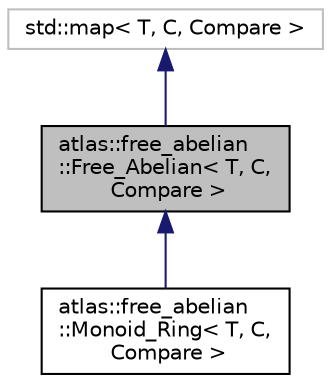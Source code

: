 digraph "atlas::free_abelian::Free_Abelian&lt; T, C, Compare &gt;"
{
  edge [fontname="Helvetica",fontsize="10",labelfontname="Helvetica",labelfontsize="10"];
  node [fontname="Helvetica",fontsize="10",shape=record];
  Node1 [label="atlas::free_abelian\l::Free_Abelian\< T, C,\l Compare \>",height=0.2,width=0.4,color="black", fillcolor="grey75", style="filled", fontcolor="black"];
  Node2 -> Node1 [dir="back",color="midnightblue",fontsize="10",style="solid",fontname="Helvetica"];
  Node2 [label="std::map\< T, C, Compare \>",height=0.2,width=0.4,color="grey75", fillcolor="white", style="filled"];
  Node1 -> Node3 [dir="back",color="midnightblue",fontsize="10",style="solid",fontname="Helvetica"];
  Node3 [label="atlas::free_abelian\l::Monoid_Ring\< T, C,\l Compare \>",height=0.2,width=0.4,color="black", fillcolor="white", style="filled",URL="$structatlas_1_1free__abelian_1_1Monoid__Ring.html"];
}
